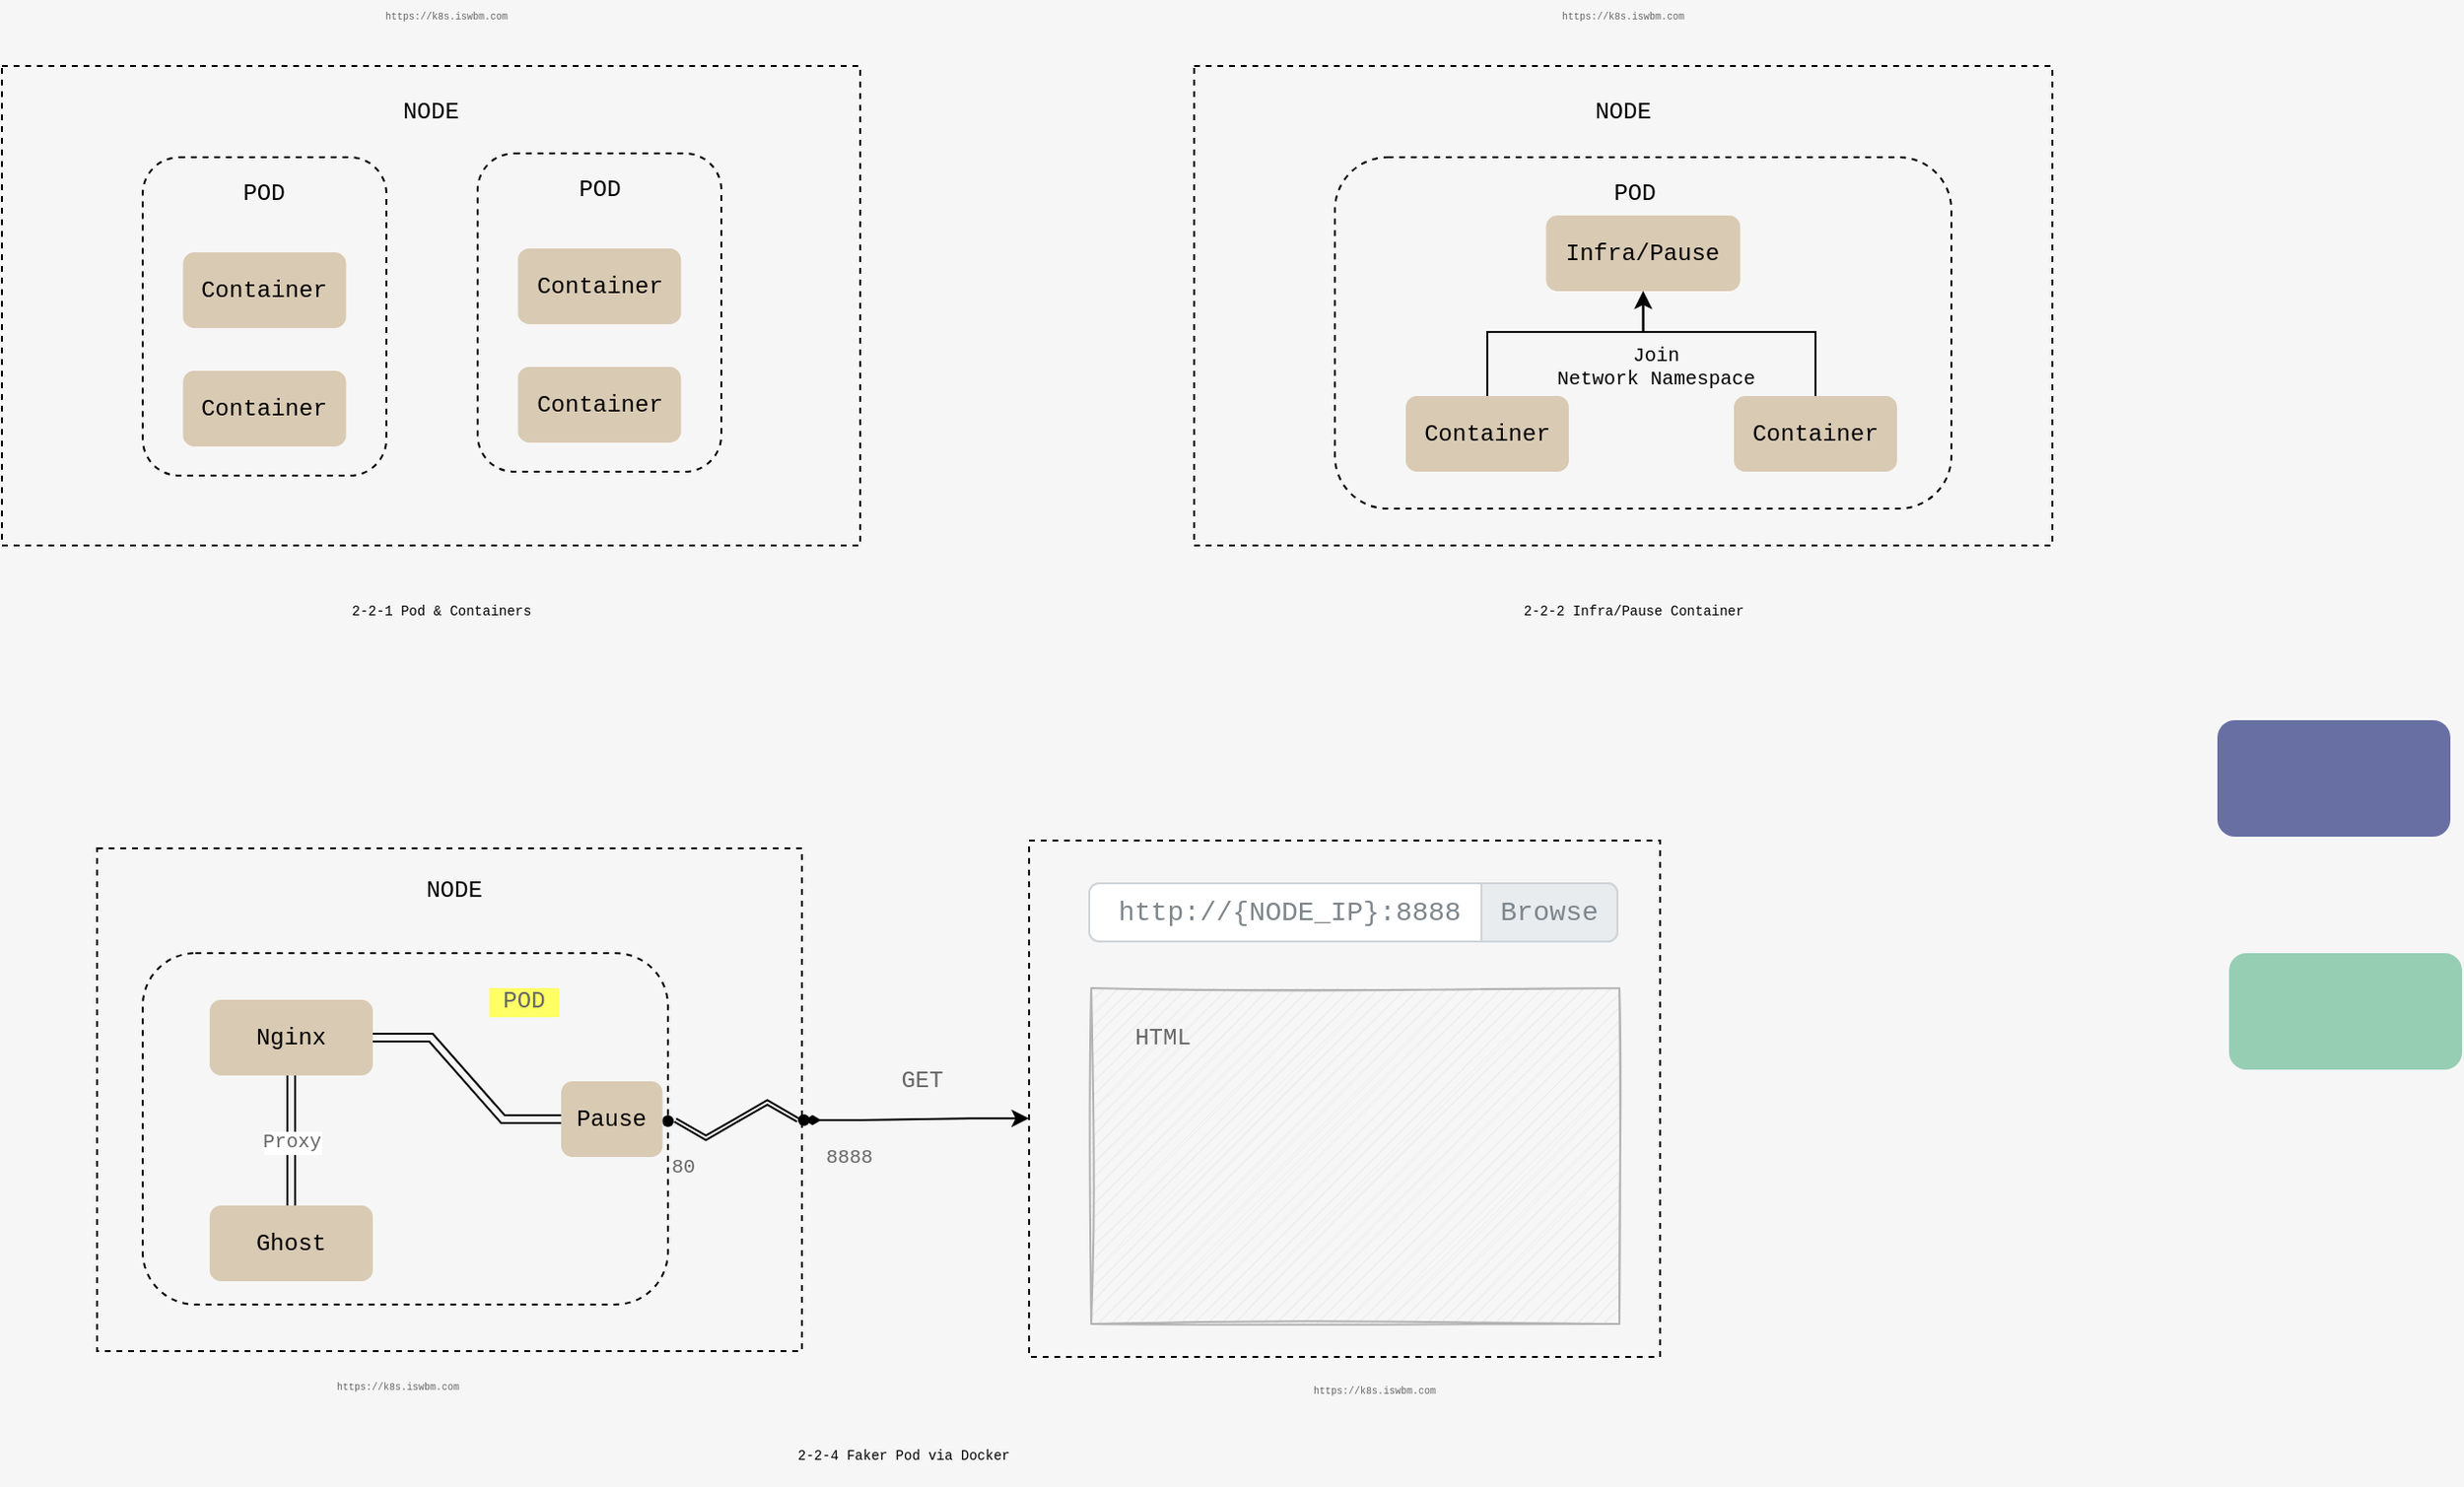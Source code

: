 <mxfile version="16.1.2" type="github">
  <diagram id="x2RH1ujoS0OBB1Sg7jxy" name="Page-1">
    <mxGraphModel dx="1426" dy="689" grid="0" gridSize="10" guides="1" tooltips="1" connect="1" arrows="1" fold="1" page="1" pageScale="1" pageWidth="1654" pageHeight="2336" background="#F6F6F6" math="0" shadow="0">
      <root>
        <mxCell id="0" />
        <mxCell id="1" parent="0" />
        <mxCell id="YoT8PUje8HuroWcUh24c-52" value="" style="rounded=0;whiteSpace=wrap;html=1;dashed=1;labelBackgroundColor=none;labelBorderColor=none;fontFamily=Courier New;fontSize=10;fontColor=#666666;fillColor=none;" vertex="1" parent="1">
          <mxGeometry x="169" y="539" width="363" height="259" as="geometry" />
        </mxCell>
        <mxCell id="YoT8PUje8HuroWcUh24c-78" value="" style="rounded=0;whiteSpace=wrap;html=1;dashed=1;labelBackgroundColor=none;labelBorderColor=none;fontFamily=Courier New;fontSize=10;fontColor=#666666;fillColor=none;" vertex="1" parent="1">
          <mxGeometry x="649" y="535" width="325" height="266" as="geometry" />
        </mxCell>
        <mxCell id="YoT8PUje8HuroWcUh24c-41" value="" style="rounded=1;whiteSpace=wrap;html=1;dashed=1;fillColor=none;fontFamily=Courier New;" vertex="1" parent="1">
          <mxGeometry x="192.5" y="593" width="270.5" height="181" as="geometry" />
        </mxCell>
        <mxCell id="YoT8PUje8HuroWcUh24c-11" value="" style="rounded=0;whiteSpace=wrap;html=1;fillColor=none;dashed=1;fontFamily=Courier New;" vertex="1" parent="1">
          <mxGeometry x="120" y="136" width="442" height="247" as="geometry" />
        </mxCell>
        <mxCell id="YoT8PUje8HuroWcUh24c-13" value="" style="rounded=1;whiteSpace=wrap;html=1;dashed=1;fillColor=none;fontFamily=Courier New;" vertex="1" parent="1">
          <mxGeometry x="192.5" y="183" width="125.5" height="164" as="geometry" />
        </mxCell>
        <mxCell id="YoT8PUje8HuroWcUh24c-3" value="" style="rounded=1;whiteSpace=wrap;html=1;fillColor=#96CEB4;strokeColor=none;fontFamily=Courier New;" vertex="1" parent="1">
          <mxGeometry x="1267" y="593" width="120" height="60" as="geometry" />
        </mxCell>
        <mxCell id="YoT8PUje8HuroWcUh24c-7" value="Container" style="rounded=1;whiteSpace=wrap;html=1;fillColor=#D9CAB3;strokeColor=none;fontFamily=Courier New;" vertex="1" parent="1">
          <mxGeometry x="213.25" y="232" width="84" height="39" as="geometry" />
        </mxCell>
        <mxCell id="YoT8PUje8HuroWcUh24c-10" value="" style="rounded=1;whiteSpace=wrap;html=1;fillColor=#676FA3;strokeColor=none;fontFamily=Courier New;" vertex="1" parent="1">
          <mxGeometry x="1261" y="473" width="120" height="60" as="geometry" />
        </mxCell>
        <mxCell id="YoT8PUje8HuroWcUh24c-12" value="Container" style="rounded=1;whiteSpace=wrap;html=1;fillColor=#D9CAB3;strokeColor=none;fontFamily=Courier New;" vertex="1" parent="1">
          <mxGeometry x="213.25" y="293" width="84" height="39" as="geometry" />
        </mxCell>
        <mxCell id="YoT8PUje8HuroWcUh24c-14" value="POD" style="text;html=1;strokeColor=none;fillColor=none;align=center;verticalAlign=middle;whiteSpace=wrap;rounded=0;dashed=1;fontFamily=Courier New;" vertex="1" parent="1">
          <mxGeometry x="225.25" y="187" width="60" height="30" as="geometry" />
        </mxCell>
        <mxCell id="YoT8PUje8HuroWcUh24c-15" value="" style="rounded=1;whiteSpace=wrap;html=1;dashed=1;fillColor=none;fontFamily=Courier New;" vertex="1" parent="1">
          <mxGeometry x="365" y="181" width="125.5" height="164" as="geometry" />
        </mxCell>
        <mxCell id="YoT8PUje8HuroWcUh24c-16" value="Container" style="rounded=1;whiteSpace=wrap;html=1;fillColor=#D9CAB3;strokeColor=none;fontFamily=Courier New;" vertex="1" parent="1">
          <mxGeometry x="385.75" y="230" width="84" height="39" as="geometry" />
        </mxCell>
        <mxCell id="YoT8PUje8HuroWcUh24c-17" value="Container" style="rounded=1;whiteSpace=wrap;html=1;fillColor=#D9CAB3;strokeColor=none;fontFamily=Courier New;" vertex="1" parent="1">
          <mxGeometry x="385.75" y="291" width="84" height="39" as="geometry" />
        </mxCell>
        <mxCell id="YoT8PUje8HuroWcUh24c-18" value="POD" style="text;html=1;strokeColor=none;fillColor=none;align=center;verticalAlign=middle;whiteSpace=wrap;rounded=0;dashed=1;fontFamily=Courier New;" vertex="1" parent="1">
          <mxGeometry x="397.75" y="185" width="60" height="30" as="geometry" />
        </mxCell>
        <mxCell id="YoT8PUje8HuroWcUh24c-19" value="NODE" style="text;html=1;strokeColor=none;fillColor=none;align=center;verticalAlign=middle;whiteSpace=wrap;rounded=0;dashed=1;fontFamily=Courier New;" vertex="1" parent="1">
          <mxGeometry x="311" y="145" width="60" height="30" as="geometry" />
        </mxCell>
        <mxCell id="YoT8PUje8HuroWcUh24c-22" value="2-2-1 Pod &amp;amp;&amp;nbsp;Containers" style="text;html=1;strokeColor=none;fillColor=none;align=center;verticalAlign=middle;whiteSpace=wrap;rounded=0;dashed=1;labelBackgroundColor=none;labelBorderColor=none;fontFamily=Courier New;fontSize=7;fontColor=#000000;" vertex="1" parent="1">
          <mxGeometry x="225.25" y="402" width="243" height="30" as="geometry" />
        </mxCell>
        <mxCell id="YoT8PUje8HuroWcUh24c-23" value="" style="rounded=0;whiteSpace=wrap;html=1;fillColor=none;dashed=1;fontFamily=Courier New;" vertex="1" parent="1">
          <mxGeometry x="734" y="136" width="442" height="247" as="geometry" />
        </mxCell>
        <mxCell id="YoT8PUje8HuroWcUh24c-24" value="" style="rounded=1;whiteSpace=wrap;html=1;dashed=1;fillColor=none;fontFamily=Courier New;" vertex="1" parent="1">
          <mxGeometry x="806.5" y="183" width="317.5" height="181" as="geometry" />
        </mxCell>
        <mxCell id="YoT8PUje8HuroWcUh24c-25" value="Infra/Pause" style="rounded=1;whiteSpace=wrap;html=1;fillColor=#D9CAB3;strokeColor=none;fontFamily=Courier New;" vertex="1" parent="1">
          <mxGeometry x="915.25" y="213" width="100" height="39" as="geometry" />
        </mxCell>
        <mxCell id="YoT8PUje8HuroWcUh24c-36" style="edgeStyle=orthogonalEdgeStyle;rounded=0;orthogonalLoop=1;jettySize=auto;html=1;entryX=0.5;entryY=1;entryDx=0;entryDy=0;fontFamily=Courier New;fontSize=5;fontColor=#1A1A1A;" edge="1" parent="1" source="YoT8PUje8HuroWcUh24c-26" target="YoT8PUje8HuroWcUh24c-25">
          <mxGeometry relative="1" as="geometry">
            <Array as="points">
              <mxPoint x="885" y="273" />
              <mxPoint x="965" y="273" />
            </Array>
          </mxGeometry>
        </mxCell>
        <mxCell id="YoT8PUje8HuroWcUh24c-26" value="Container" style="rounded=1;whiteSpace=wrap;html=1;fillColor=#D9CAB3;strokeColor=none;fontFamily=Courier New;" vertex="1" parent="1">
          <mxGeometry x="843" y="306" width="84" height="39" as="geometry" />
        </mxCell>
        <mxCell id="YoT8PUje8HuroWcUh24c-27" value="POD" style="text;html=1;strokeColor=none;fillColor=none;align=center;verticalAlign=middle;whiteSpace=wrap;rounded=0;dashed=1;fontFamily=Courier New;" vertex="1" parent="1">
          <mxGeometry x="930.75" y="187" width="60" height="30" as="geometry" />
        </mxCell>
        <mxCell id="YoT8PUje8HuroWcUh24c-32" value="NODE" style="text;html=1;strokeColor=none;fillColor=none;align=center;verticalAlign=middle;whiteSpace=wrap;rounded=0;dashed=1;fontFamily=Courier New;" vertex="1" parent="1">
          <mxGeometry x="925" y="145" width="60" height="30" as="geometry" />
        </mxCell>
        <mxCell id="YoT8PUje8HuroWcUh24c-33" value="&lt;span style=&quot;font-size: 5px&quot;&gt;https://k8s.iswbm.com&lt;/span&gt;" style="text;strokeColor=none;fillColor=none;align=center;verticalAlign=middle;rounded=0;dashed=1;fontFamily=Courier New;fontColor=#666666;html=1;whiteSpace=wrap;labelBorderColor=none;labelBackgroundColor=none;fontStyle=0;fontSize=7;horizontal=1;" vertex="1" parent="1">
          <mxGeometry x="835.88" y="102" width="238.25" height="15" as="geometry" />
        </mxCell>
        <mxCell id="YoT8PUje8HuroWcUh24c-34" value="2-2-2 Infra/Pause Container" style="text;html=1;strokeColor=none;fillColor=none;align=center;verticalAlign=middle;whiteSpace=wrap;rounded=0;dashed=1;labelBackgroundColor=none;labelBorderColor=none;fontFamily=Courier New;fontSize=7;fontColor=#000000;" vertex="1" parent="1">
          <mxGeometry x="839.25" y="402" width="243" height="30" as="geometry" />
        </mxCell>
        <mxCell id="YoT8PUje8HuroWcUh24c-37" style="edgeStyle=orthogonalEdgeStyle;rounded=0;orthogonalLoop=1;jettySize=auto;html=1;entryX=0.5;entryY=1;entryDx=0;entryDy=0;fontFamily=Courier New;fontSize=5;fontColor=#1A1A1A;" edge="1" parent="1" source="YoT8PUje8HuroWcUh24c-35" target="YoT8PUje8HuroWcUh24c-25">
          <mxGeometry relative="1" as="geometry">
            <Array as="points">
              <mxPoint x="1054" y="273" />
              <mxPoint x="965" y="273" />
            </Array>
          </mxGeometry>
        </mxCell>
        <mxCell id="YoT8PUje8HuroWcUh24c-35" value="Container" style="rounded=1;whiteSpace=wrap;html=1;fillColor=#D9CAB3;strokeColor=none;fontFamily=Courier New;" vertex="1" parent="1">
          <mxGeometry x="1012" y="306" width="84" height="39" as="geometry" />
        </mxCell>
        <mxCell id="YoT8PUje8HuroWcUh24c-38" value="&lt;font style=&quot;font-size: 10px&quot; color=&quot;#000000&quot;&gt;Join&lt;br style=&quot;font-size: 10px&quot;&gt;Network Namespace&lt;/font&gt;" style="text;html=1;strokeColor=none;fillColor=none;align=center;verticalAlign=middle;whiteSpace=wrap;rounded=0;dashed=1;labelBackgroundColor=none;labelBorderColor=none;fontFamily=Courier New;fontSize=5;fontColor=#000099;" vertex="1" parent="1">
          <mxGeometry x="892" y="276" width="160" height="30" as="geometry" />
        </mxCell>
        <mxCell id="YoT8PUje8HuroWcUh24c-39" value="&lt;span style=&quot;font-size: 5px&quot;&gt;https://k8s.iswbm.com&lt;/span&gt;" style="text;strokeColor=none;fillColor=none;align=center;verticalAlign=middle;rounded=0;dashed=1;fontFamily=Courier New;fontColor=#666666;html=1;whiteSpace=wrap;labelBorderColor=none;labelBackgroundColor=none;fontStyle=0;fontSize=7;horizontal=1;" vertex="1" parent="1">
          <mxGeometry x="230" y="102" width="238.25" height="15" as="geometry" />
        </mxCell>
        <mxCell id="YoT8PUje8HuroWcUh24c-61" value="Proxy" style="edgeStyle=orthogonalEdgeStyle;shape=link;rounded=0;orthogonalLoop=1;jettySize=auto;html=1;fontFamily=Courier New;fontSize=10;fontColor=#666666;startArrow=diamondThin;startFill=1;" edge="1" parent="1" source="YoT8PUje8HuroWcUh24c-44" target="YoT8PUje8HuroWcUh24c-50">
          <mxGeometry relative="1" as="geometry" />
        </mxCell>
        <mxCell id="YoT8PUje8HuroWcUh24c-44" value="Nginx" style="rounded=1;whiteSpace=wrap;html=1;fillColor=#D9CAB3;strokeColor=none;fontFamily=Courier New;" vertex="1" parent="1">
          <mxGeometry x="227" y="617" width="84" height="39" as="geometry" />
        </mxCell>
        <mxCell id="YoT8PUje8HuroWcUh24c-47" value="&lt;span style=&quot;font-size: 5px&quot;&gt;https://k8s.iswbm.com&lt;/span&gt;" style="text;strokeColor=none;fillColor=none;align=center;verticalAlign=middle;rounded=0;dashed=1;fontFamily=Courier New;fontColor=#666666;html=1;whiteSpace=wrap;labelBorderColor=none;labelBackgroundColor=none;fontStyle=0;fontSize=7;horizontal=1;" vertex="1" parent="1">
          <mxGeometry x="204.75" y="808" width="238.25" height="15" as="geometry" />
        </mxCell>
        <mxCell id="YoT8PUje8HuroWcUh24c-48" value="2-2-4 Faker Pod via Docker" style="text;html=1;strokeColor=none;fillColor=none;align=center;verticalAlign=middle;whiteSpace=wrap;rounded=0;dashed=1;labelBackgroundColor=none;labelBorderColor=none;fontFamily=Courier New;fontSize=7;fontColor=#000000;" vertex="1" parent="1">
          <mxGeometry x="463" y="837" width="243" height="30" as="geometry" />
        </mxCell>
        <mxCell id="YoT8PUje8HuroWcUh24c-50" value="Ghost" style="rounded=1;whiteSpace=wrap;html=1;fillColor=#D9CAB3;strokeColor=none;fontFamily=Courier New;" vertex="1" parent="1">
          <mxGeometry x="227" y="723" width="84" height="39" as="geometry" />
        </mxCell>
        <mxCell id="YoT8PUje8HuroWcUh24c-53" value="" style="shape=waypoint;sketch=0;fillStyle=solid;size=6;pointerEvents=1;points=[];fillColor=none;resizable=0;rotatable=0;perimeter=centerPerimeter;snapToPoint=1;rounded=0;dashed=1;labelBackgroundColor=none;labelBorderColor=none;fontFamily=Courier New;fontSize=10;fontColor=#666666;html=1;" vertex="1" parent="1">
          <mxGeometry x="443" y="659.5" width="40" height="40" as="geometry" />
        </mxCell>
        <mxCell id="YoT8PUje8HuroWcUh24c-79" style="edgeStyle=entityRelationEdgeStyle;rounded=0;orthogonalLoop=1;jettySize=auto;html=1;entryX=0;entryY=0.538;entryDx=0;entryDy=0;fontFamily=Courier New;fontSize=12;fontColor=#666666;startArrow=diamondThin;startFill=1;elbow=vertical;entryPerimeter=0;" edge="1" parent="1" source="YoT8PUje8HuroWcUh24c-54" target="YoT8PUje8HuroWcUh24c-78">
          <mxGeometry relative="1" as="geometry" />
        </mxCell>
        <mxCell id="YoT8PUje8HuroWcUh24c-54" value="" style="shape=waypoint;sketch=0;fillStyle=solid;size=6;pointerEvents=1;points=[];fillColor=none;resizable=0;rotatable=0;perimeter=centerPerimeter;snapToPoint=1;rounded=0;dashed=1;labelBackgroundColor=none;labelBorderColor=none;fontFamily=Courier New;fontSize=10;fontColor=#666666;html=1;" vertex="1" parent="1">
          <mxGeometry x="513" y="659" width="40" height="40" as="geometry" />
        </mxCell>
        <mxCell id="YoT8PUje8HuroWcUh24c-57" style="rounded=0;orthogonalLoop=1;jettySize=auto;html=1;entryX=0.4;entryY=0.575;entryDx=0;entryDy=0;entryPerimeter=0;fontFamily=Courier New;fontSize=10;fontColor=#666666;startArrow=diamondThin;startFill=1;shape=link;edgeStyle=isometricEdgeStyle;elbow=vertical;width=2;" edge="1" parent="1">
          <mxGeometry relative="1" as="geometry">
            <mxPoint x="466.75" y="679" as="sourcePoint" />
            <mxPoint x="530" y="679" as="targetPoint" />
          </mxGeometry>
        </mxCell>
        <mxCell id="YoT8PUje8HuroWcUh24c-55" value="80" style="text;html=1;strokeColor=none;fillColor=none;align=center;verticalAlign=middle;whiteSpace=wrap;rounded=0;dashed=1;labelBackgroundColor=none;labelBorderColor=none;fontFamily=Courier New;fontSize=10;fontColor=#666666;" vertex="1" parent="1">
          <mxGeometry x="454" y="694" width="34.25" height="17" as="geometry" />
        </mxCell>
        <mxCell id="YoT8PUje8HuroWcUh24c-56" value="8888" style="text;html=1;strokeColor=none;fillColor=none;align=center;verticalAlign=middle;whiteSpace=wrap;rounded=0;dashed=1;labelBackgroundColor=none;labelBorderColor=none;fontFamily=Courier New;fontSize=10;fontColor=#666666;" vertex="1" parent="1">
          <mxGeometry x="536" y="689.5" width="41" height="16" as="geometry" />
        </mxCell>
        <mxCell id="YoT8PUje8HuroWcUh24c-69" value="GET" style="text;html=1;strokeColor=none;fillColor=none;align=center;verticalAlign=middle;whiteSpace=wrap;rounded=0;shadow=1;labelBackgroundColor=none;labelBorderColor=none;fontFamily=Courier New;fontSize=12;fontColor=#666666;" vertex="1" parent="1">
          <mxGeometry x="571" y="644" width="46" height="30" as="geometry" />
        </mxCell>
        <mxCell id="YoT8PUje8HuroWcUh24c-71" value="NODE" style="text;html=1;strokeColor=none;fillColor=none;align=center;verticalAlign=middle;whiteSpace=wrap;rounded=0;dashed=1;fontFamily=Courier New;" vertex="1" parent="1">
          <mxGeometry x="323" y="546" width="60" height="30" as="geometry" />
        </mxCell>
        <mxCell id="YoT8PUje8HuroWcUh24c-75" value="http://{NODE_IP}:8888" style="html=1;shadow=0;dashed=0;shape=mxgraph.bootstrap.rrect;rSize=5;strokeColor=#CED4DA;html=1;whiteSpace=wrap;fillColor=#FFFFFF;fontColor=#7D868C;align=left;spacingLeft=0;spacing=15;fontSize=14;rounded=0;labelBackgroundColor=none;labelBorderColor=none;fontFamily=Courier New;" vertex="1" parent="1">
          <mxGeometry x="680" y="557" width="272" height="30" as="geometry" />
        </mxCell>
        <mxCell id="YoT8PUje8HuroWcUh24c-76" value="Browse" style="html=1;shadow=0;dashed=0;shape=mxgraph.bootstrap.rightButton;strokeColor=inherit;gradientColor=inherit;fontColor=inherit;fillColor=#E9ECEF;rSize=5;perimeter=none;whiteSpace=wrap;resizeHeight=1;fontSize=14;rounded=0;labelBackgroundColor=none;labelBorderColor=none;fontFamily=Courier New;" vertex="1" parent="YoT8PUje8HuroWcUh24c-75">
          <mxGeometry x="1" width="70" height="30" relative="1" as="geometry">
            <mxPoint x="-70" as="offset" />
          </mxGeometry>
        </mxCell>
        <mxCell id="YoT8PUje8HuroWcUh24c-77" value="" style="verticalLabelPosition=bottom;verticalAlign=top;html=1;shape=mxgraph.basic.patternFillRect;fillStyle=diag;step=5;fillStrokeWidth=0.2;fillStrokeColor=#dddddd;rounded=0;shadow=0;labelBackgroundColor=none;labelBorderColor=none;fontFamily=Courier New;fontSize=12;fontColor=#666666;strokeColor=#B3B3B3;fillColor=none;sketch=1;" vertex="1" parent="1">
          <mxGeometry x="681" y="611" width="272" height="173" as="geometry" />
        </mxCell>
        <mxCell id="YoT8PUje8HuroWcUh24c-80" value="HTML" style="text;html=1;strokeColor=none;fillColor=none;align=center;verticalAlign=middle;whiteSpace=wrap;rounded=0;shadow=0;labelBackgroundColor=none;labelBorderColor=none;sketch=1;fontFamily=Courier New;fontSize=12;fontColor=#666666;" vertex="1" parent="1">
          <mxGeometry x="688" y="621.5" width="60" height="30" as="geometry" />
        </mxCell>
        <mxCell id="YoT8PUje8HuroWcUh24c-84" style="edgeStyle=entityRelationEdgeStyle;shape=link;rounded=0;orthogonalLoop=1;jettySize=auto;html=1;entryX=1;entryY=0.5;entryDx=0;entryDy=0;fontFamily=Courier New;fontSize=12;fontColor=#666666;startArrow=diamondThin;startFill=1;elbow=vertical;" edge="1" parent="1" source="YoT8PUje8HuroWcUh24c-81" target="YoT8PUje8HuroWcUh24c-44">
          <mxGeometry relative="1" as="geometry" />
        </mxCell>
        <mxCell id="YoT8PUje8HuroWcUh24c-81" value="Pause" style="rounded=1;whiteSpace=wrap;html=1;fillColor=#D9CAB3;strokeColor=none;fontFamily=Courier New;" vertex="1" parent="1">
          <mxGeometry x="408" y="659" width="52.25" height="39" as="geometry" />
        </mxCell>
        <mxCell id="YoT8PUje8HuroWcUh24c-85" value="&lt;span style=&quot;font-size: 5px&quot;&gt;https://k8s.iswbm.com&lt;/span&gt;" style="text;strokeColor=none;fillColor=none;align=center;verticalAlign=middle;rounded=0;dashed=1;fontFamily=Courier New;fontColor=#666666;html=1;whiteSpace=wrap;labelBorderColor=none;labelBackgroundColor=none;fontStyle=0;fontSize=7;horizontal=1;" vertex="1" parent="1">
          <mxGeometry x="708" y="810" width="238.25" height="15" as="geometry" />
        </mxCell>
        <mxCell id="YoT8PUje8HuroWcUh24c-86" value="&amp;nbsp;POD&amp;nbsp;" style="text;html=1;strokeColor=none;fillColor=none;align=center;verticalAlign=middle;whiteSpace=wrap;rounded=0;shadow=0;labelBackgroundColor=#FFFF66;labelBorderColor=none;sketch=1;fontFamily=Courier New;fontSize=12;fontColor=#666666;" vertex="1" parent="1">
          <mxGeometry x="359" y="603" width="60" height="30" as="geometry" />
        </mxCell>
      </root>
    </mxGraphModel>
  </diagram>
</mxfile>
